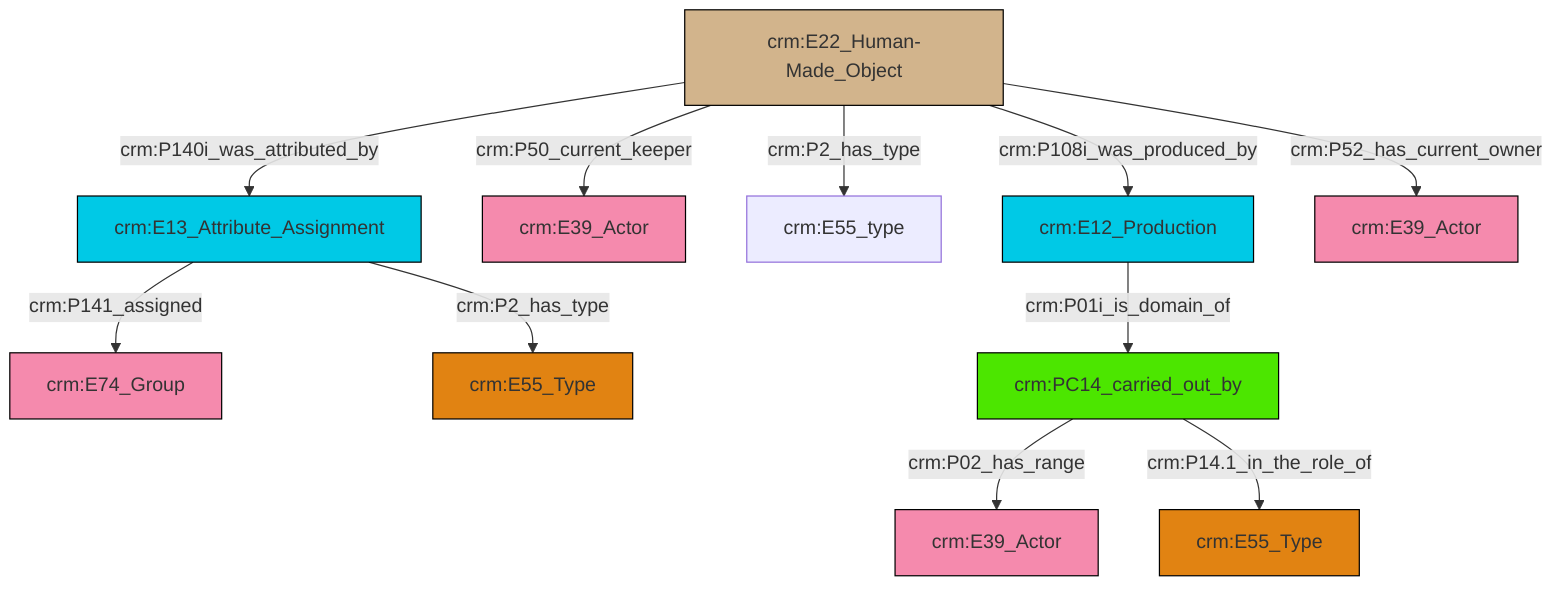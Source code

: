 graph TD
classDef Literal fill:#f2f2f2,stroke:#000000;
classDef CRM_Entity fill:#FFFFFF,stroke:#000000;
classDef Temporal_Entity fill:#00C9E6, stroke:#000000;
classDef Type fill:#E18312, stroke:#000000;
classDef Time-Span fill:#2C9C91, stroke:#000000;
classDef Appellation fill:#FFEB7F, stroke:#000000;
classDef Place fill:#008836, stroke:#000000;
classDef Persistent_Item fill:#B266B2, stroke:#000000;
classDef Conceptual_Object fill:#FFD700, stroke:#000000;
classDef Physical_Thing fill:#D2B48C, stroke:#000000;
classDef Actor fill:#f58aad, stroke:#000000;
classDef PC_Classes fill:#4ce600, stroke:#000000;
classDef Multi fill:#cccccc,stroke:#000000;

0["crm:E13_Attribute_Assignment"]:::Temporal_Entity -->|crm:P141_assigned| 1["crm:E74_Group"]:::Actor
5["crm:E22_Human-Made_Object"]:::Physical_Thing -->|crm:P140i_was_attributed_by| 0["crm:E13_Attribute_Assignment"]:::Temporal_Entity
5["crm:E22_Human-Made_Object"]:::Physical_Thing -->|crm:P50_current_keeper| 6["crm:E39_Actor"]:::Actor
5["crm:E22_Human-Made_Object"]:::Physical_Thing -->|crm:P2_has_type| 7["crm:E55_type"]:::Default
10["crm:E12_Production"]:::Temporal_Entity -->|crm:P01i_is_domain_of| 11["crm:PC14_carried_out_by"]:::PC_Classes
5["crm:E22_Human-Made_Object"]:::Physical_Thing -->|crm:P108i_was_produced_by| 10["crm:E12_Production"]:::Temporal_Entity
11["crm:PC14_carried_out_by"]:::PC_Classes -->|crm:P02_has_range| 14["crm:E39_Actor"]:::Actor
0["crm:E13_Attribute_Assignment"]:::Temporal_Entity -->|crm:P2_has_type| 2["crm:E55_Type"]:::Type
5["crm:E22_Human-Made_Object"]:::Physical_Thing -->|crm:P52_has_current_owner| 21["crm:E39_Actor"]:::Actor
11["crm:PC14_carried_out_by"]:::PC_Classes -->|crm:P14.1_in_the_role_of| 8["crm:E55_Type"]:::Type